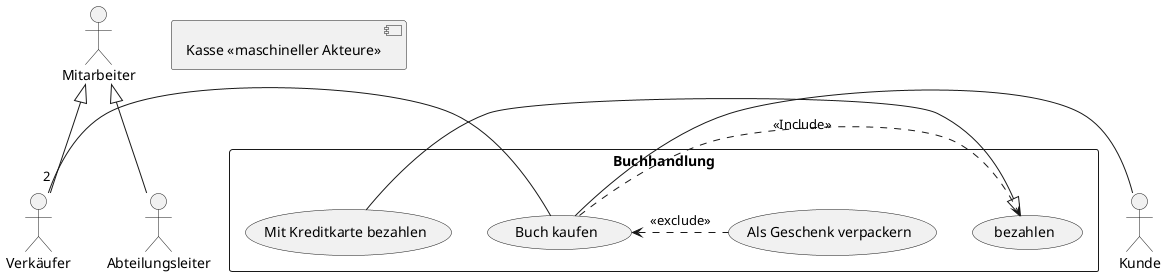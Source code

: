 @startuml
actor Kunde
actor Mitarbeiter
actor Verkäufer
actor Abteilungsleiter
Mitarbeiter <|-- Verkäufer
Mitarbeiter <|-- Abteilungsleiter


rectangle Buchhandlung {
Verkäufer "2" - (Buch kaufen)
Kunde - (Buch kaufen)
(Buch kaufen) .> (bezahlen) : <<Include>>

(Mit Kreditkarte bezahlen) -|> (bezahlen)

(Buch kaufen) <. (Als Geschenk verpackern) : <<exclude>>
}




[Kasse <<maschineller Akteure>>]


@enduml